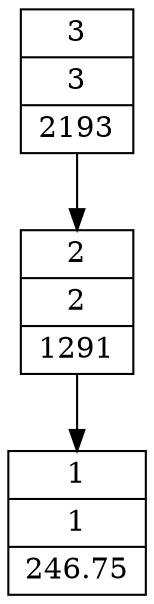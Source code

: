 digraph G {
  rankdir=TB;
  node [shape=record, height=.1];
node0 [label="{3|3|2193}"];
node1 [label="{2|2|1291}"];
node2 [label="{1|1|246.75}"];
node0 -> node1;
node1 -> node2;
}